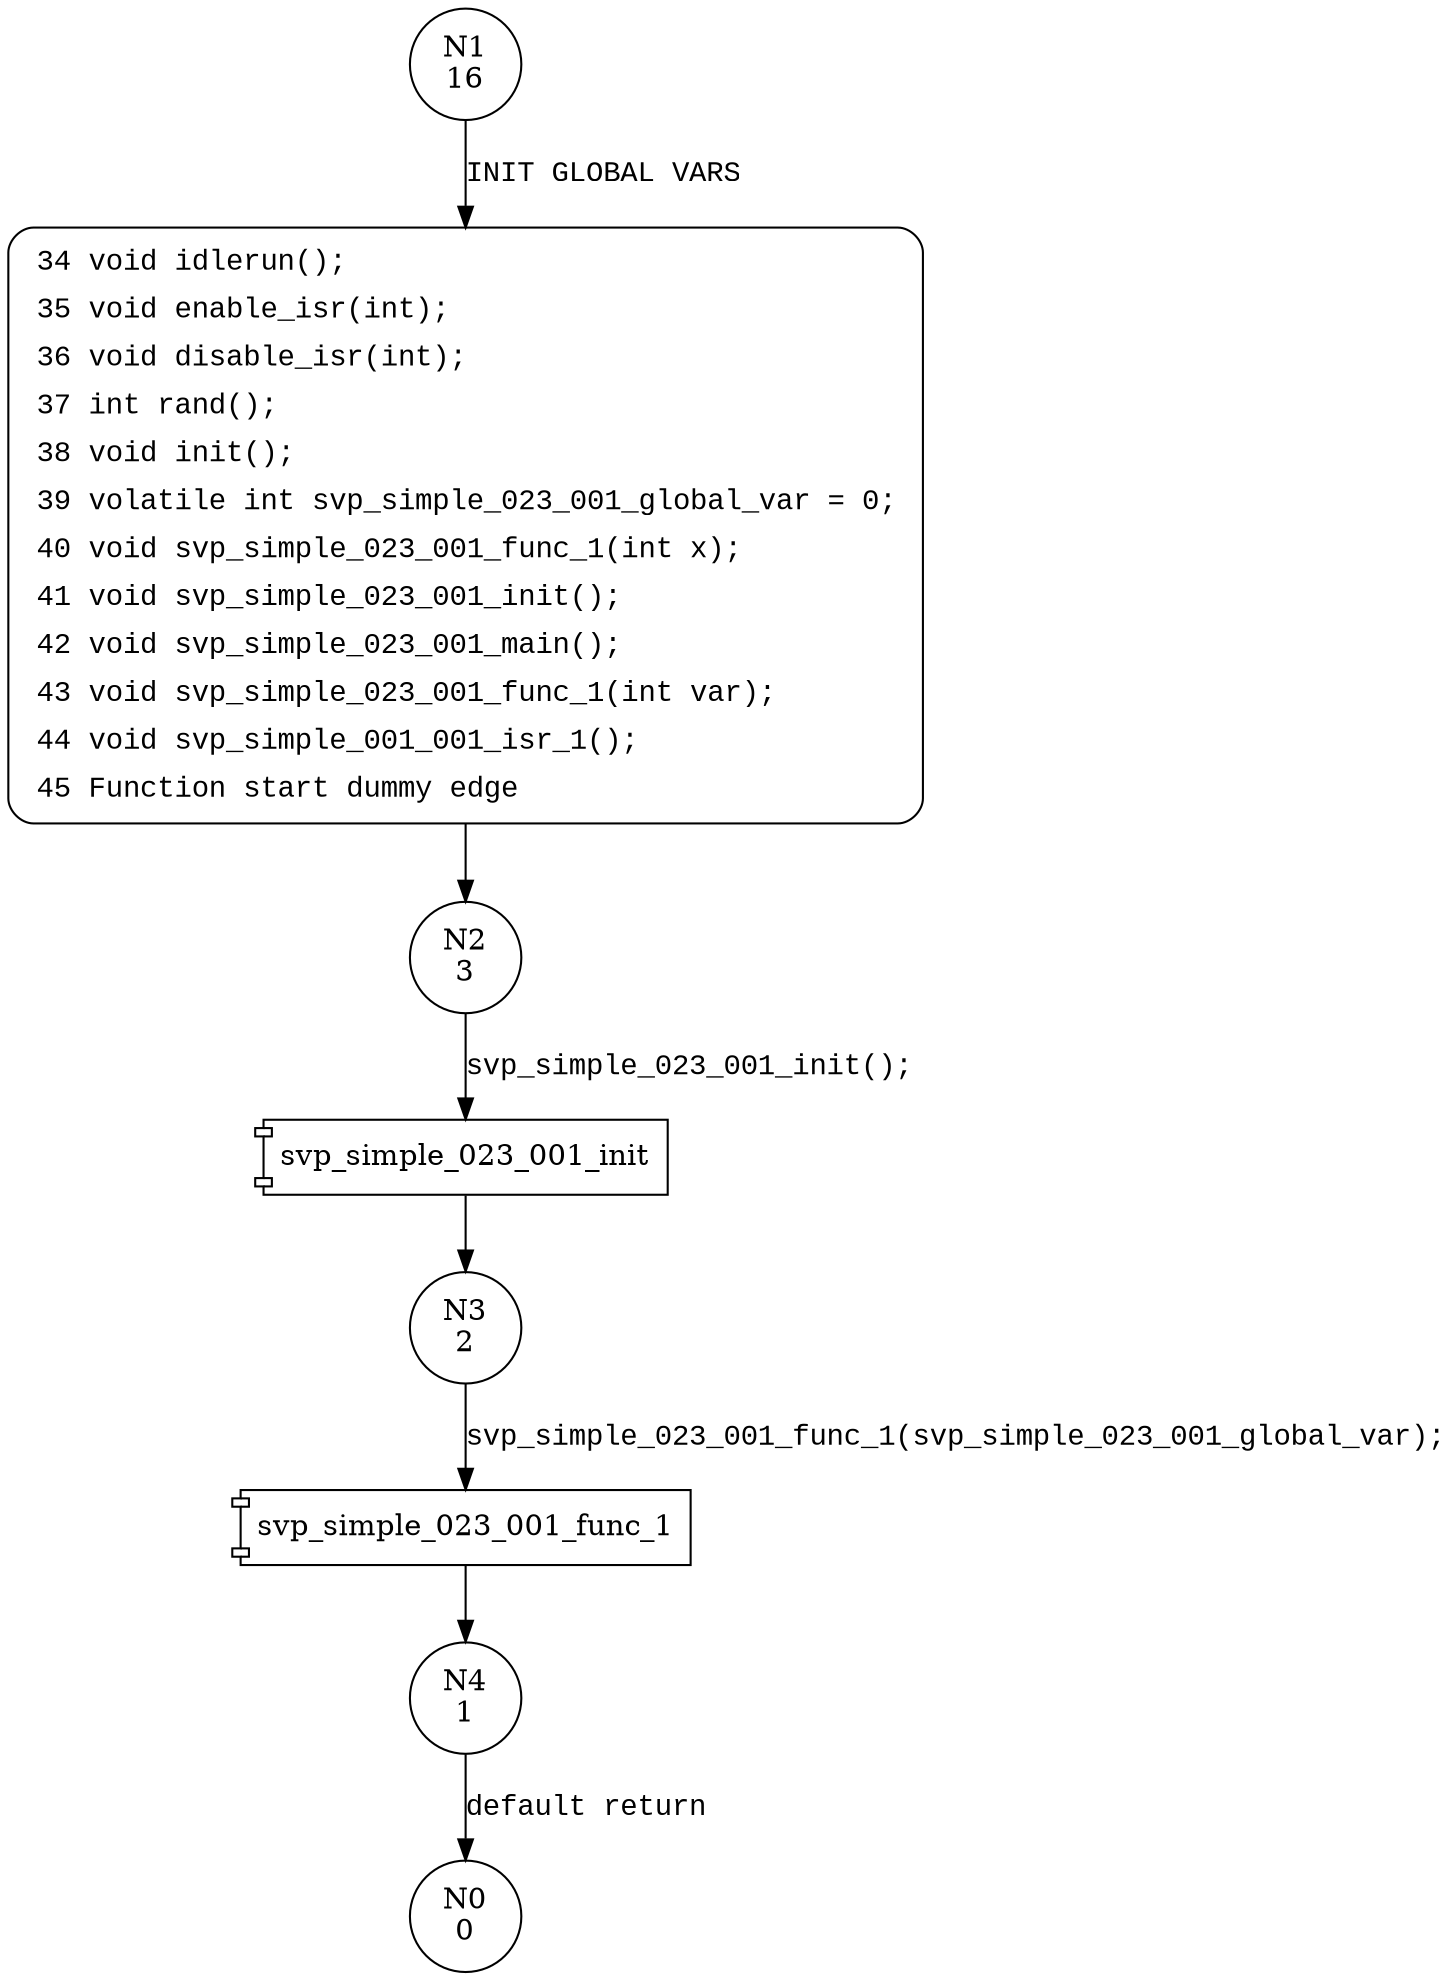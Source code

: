 digraph svp_simple_023_001_main {
1 [shape="circle" label="N1\n16"]
34 [shape="circle" label="N34\n15"]
2 [shape="circle" label="N2\n3"]
3 [shape="circle" label="N3\n2"]
4 [shape="circle" label="N4\n1"]
0 [shape="circle" label="N0\n0"]
34 [style="filled,bold" penwidth="1" fillcolor="white" fontname="Courier New" shape="Mrecord" label=<<table border="0" cellborder="0" cellpadding="3" bgcolor="white"><tr><td align="right">34</td><td align="left">void idlerun();</td></tr><tr><td align="right">35</td><td align="left">void enable_isr(int);</td></tr><tr><td align="right">36</td><td align="left">void disable_isr(int);</td></tr><tr><td align="right">37</td><td align="left">int rand();</td></tr><tr><td align="right">38</td><td align="left">void init();</td></tr><tr><td align="right">39</td><td align="left">volatile int svp_simple_023_001_global_var = 0;</td></tr><tr><td align="right">40</td><td align="left">void svp_simple_023_001_func_1(int x);</td></tr><tr><td align="right">41</td><td align="left">void svp_simple_023_001_init();</td></tr><tr><td align="right">42</td><td align="left">void svp_simple_023_001_main();</td></tr><tr><td align="right">43</td><td align="left">void svp_simple_023_001_func_1(int var);</td></tr><tr><td align="right">44</td><td align="left">void svp_simple_001_001_isr_1();</td></tr><tr><td align="right">45</td><td align="left">Function start dummy edge</td></tr></table>>]
34 -> 2[label=""]
1 -> 34 [label="INIT GLOBAL VARS" fontname="Courier New"]
100001 [shape="component" label="svp_simple_023_001_init"]
2 -> 100001 [label="svp_simple_023_001_init();" fontname="Courier New"]
100001 -> 3 [label="" fontname="Courier New"]
100002 [shape="component" label="svp_simple_023_001_func_1"]
3 -> 100002 [label="svp_simple_023_001_func_1(svp_simple_023_001_global_var);" fontname="Courier New"]
100002 -> 4 [label="" fontname="Courier New"]
4 -> 0 [label="default return" fontname="Courier New"]
}